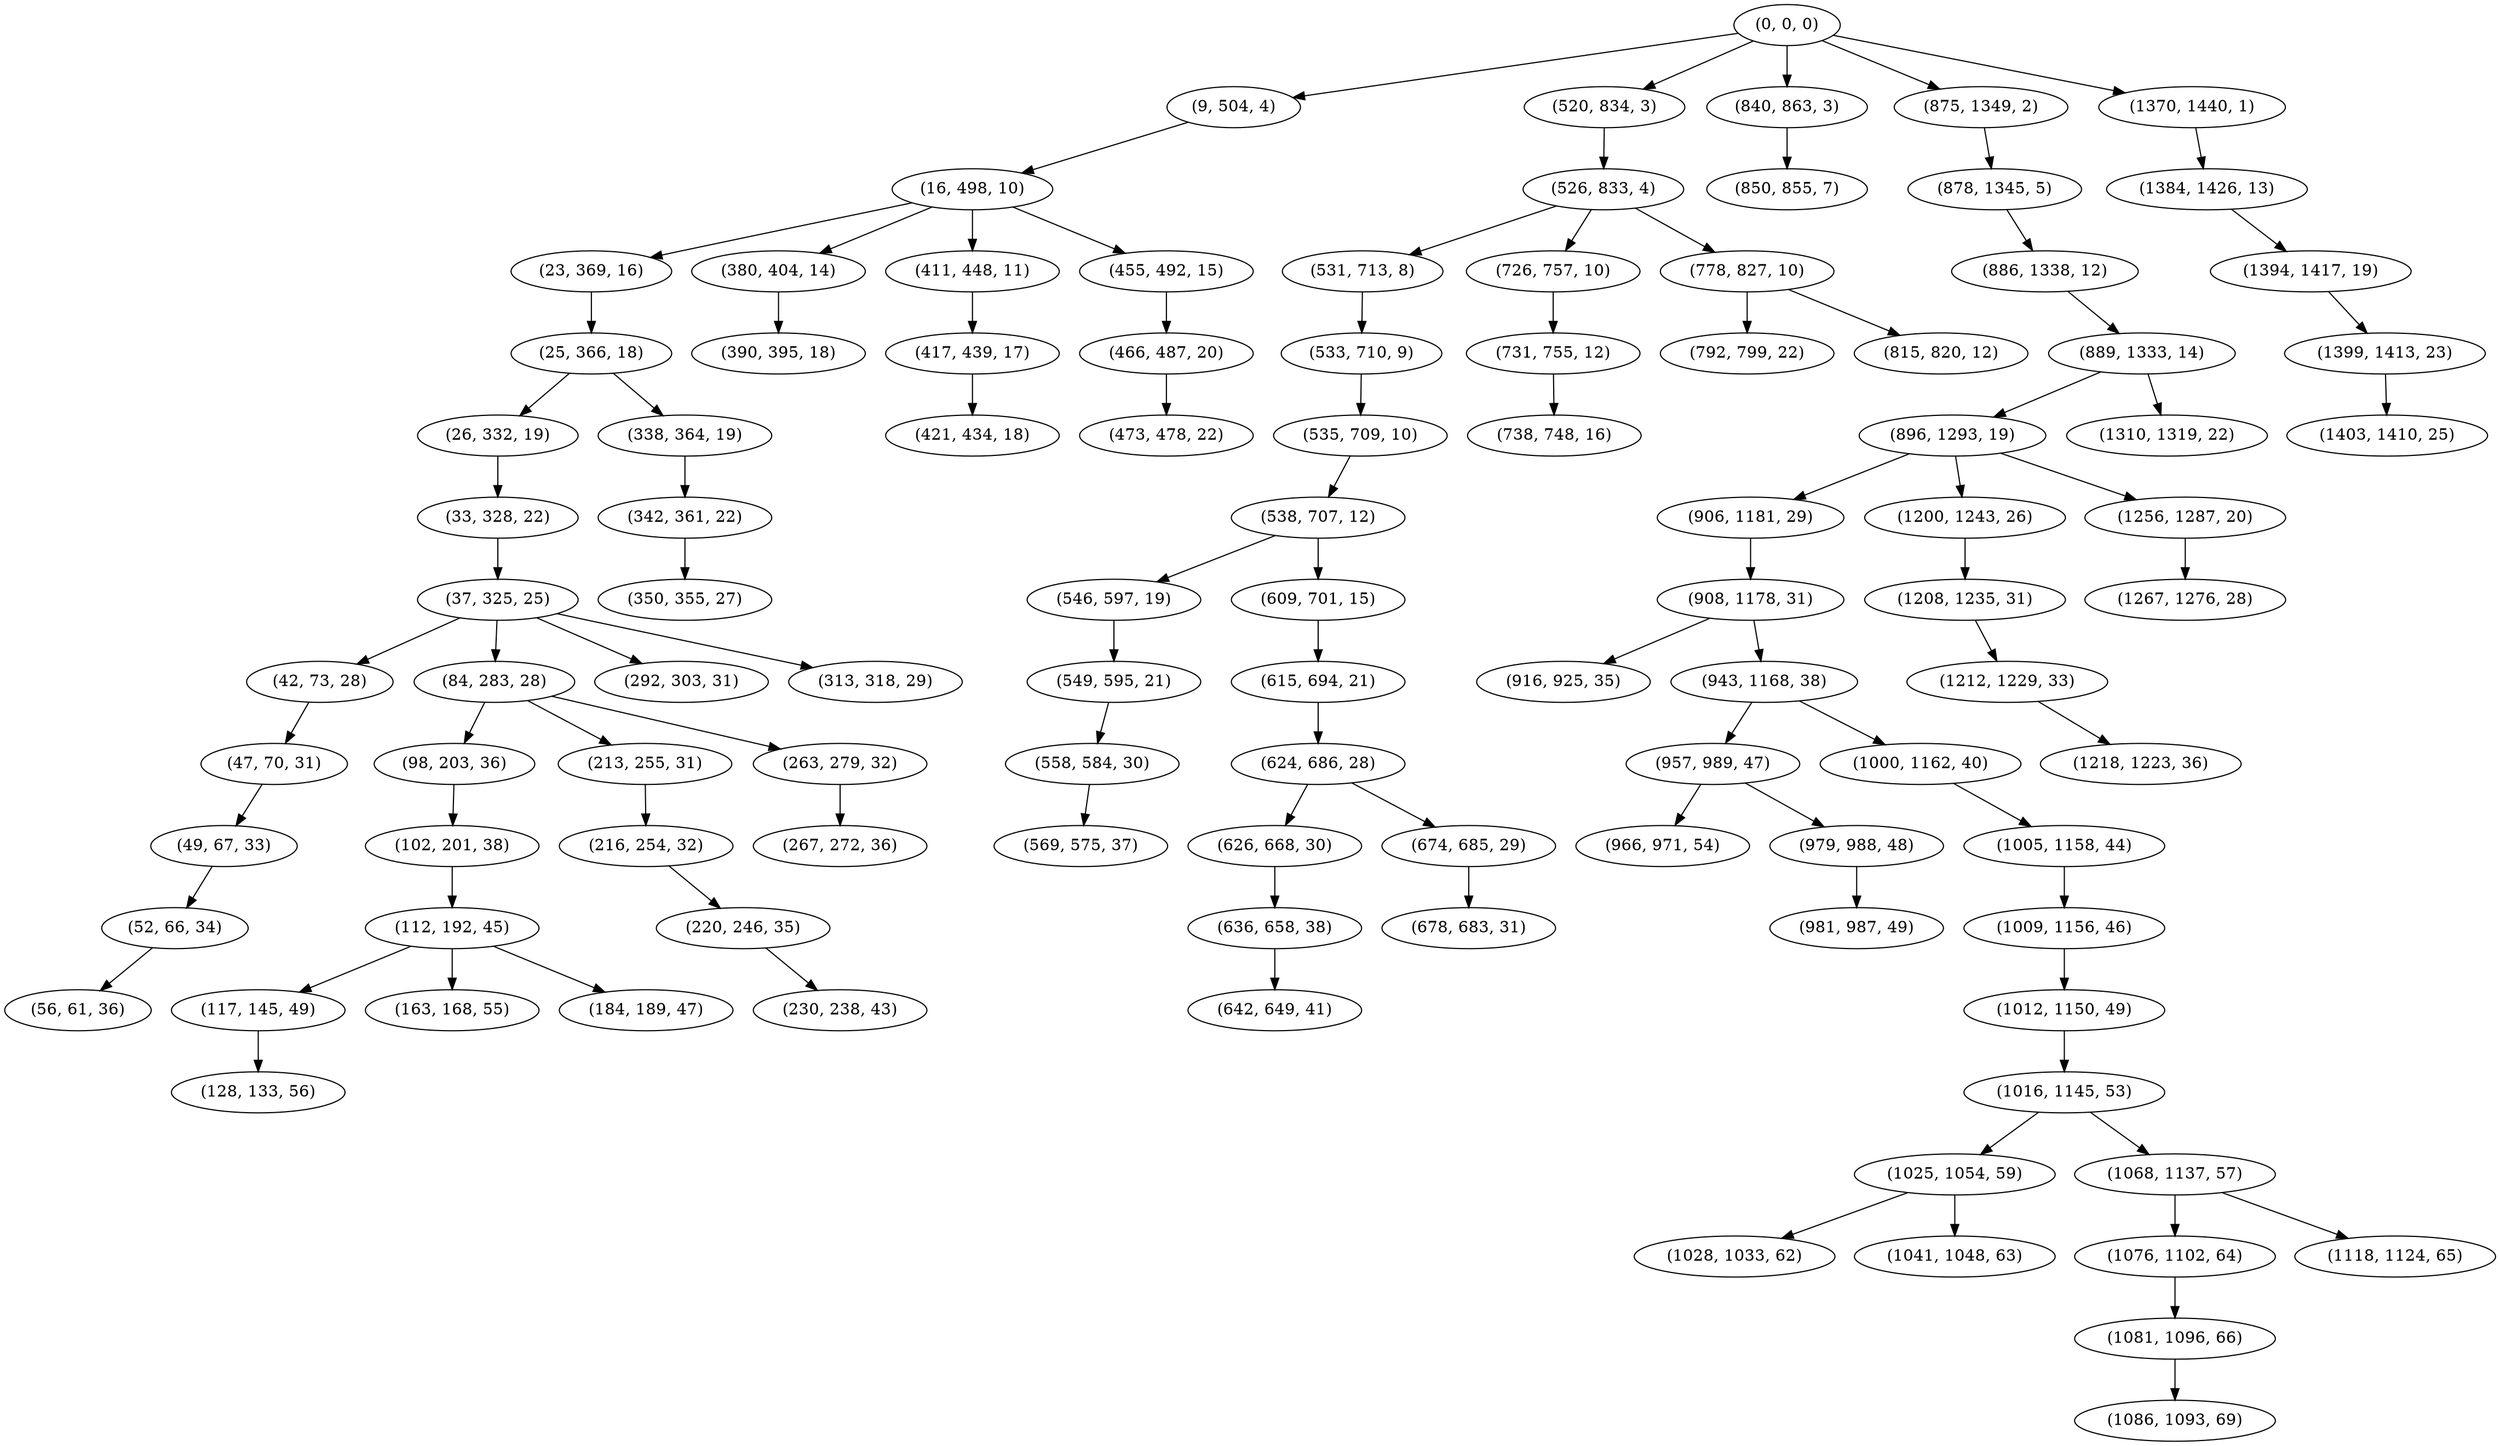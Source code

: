 digraph tree {
    "(0, 0, 0)";
    "(9, 504, 4)";
    "(16, 498, 10)";
    "(23, 369, 16)";
    "(25, 366, 18)";
    "(26, 332, 19)";
    "(33, 328, 22)";
    "(37, 325, 25)";
    "(42, 73, 28)";
    "(47, 70, 31)";
    "(49, 67, 33)";
    "(52, 66, 34)";
    "(56, 61, 36)";
    "(84, 283, 28)";
    "(98, 203, 36)";
    "(102, 201, 38)";
    "(112, 192, 45)";
    "(117, 145, 49)";
    "(128, 133, 56)";
    "(163, 168, 55)";
    "(184, 189, 47)";
    "(213, 255, 31)";
    "(216, 254, 32)";
    "(220, 246, 35)";
    "(230, 238, 43)";
    "(263, 279, 32)";
    "(267, 272, 36)";
    "(292, 303, 31)";
    "(313, 318, 29)";
    "(338, 364, 19)";
    "(342, 361, 22)";
    "(350, 355, 27)";
    "(380, 404, 14)";
    "(390, 395, 18)";
    "(411, 448, 11)";
    "(417, 439, 17)";
    "(421, 434, 18)";
    "(455, 492, 15)";
    "(466, 487, 20)";
    "(473, 478, 22)";
    "(520, 834, 3)";
    "(526, 833, 4)";
    "(531, 713, 8)";
    "(533, 710, 9)";
    "(535, 709, 10)";
    "(538, 707, 12)";
    "(546, 597, 19)";
    "(549, 595, 21)";
    "(558, 584, 30)";
    "(569, 575, 37)";
    "(609, 701, 15)";
    "(615, 694, 21)";
    "(624, 686, 28)";
    "(626, 668, 30)";
    "(636, 658, 38)";
    "(642, 649, 41)";
    "(674, 685, 29)";
    "(678, 683, 31)";
    "(726, 757, 10)";
    "(731, 755, 12)";
    "(738, 748, 16)";
    "(778, 827, 10)";
    "(792, 799, 22)";
    "(815, 820, 12)";
    "(840, 863, 3)";
    "(850, 855, 7)";
    "(875, 1349, 2)";
    "(878, 1345, 5)";
    "(886, 1338, 12)";
    "(889, 1333, 14)";
    "(896, 1293, 19)";
    "(906, 1181, 29)";
    "(908, 1178, 31)";
    "(916, 925, 35)";
    "(943, 1168, 38)";
    "(957, 989, 47)";
    "(966, 971, 54)";
    "(979, 988, 48)";
    "(981, 987, 49)";
    "(1000, 1162, 40)";
    "(1005, 1158, 44)";
    "(1009, 1156, 46)";
    "(1012, 1150, 49)";
    "(1016, 1145, 53)";
    "(1025, 1054, 59)";
    "(1028, 1033, 62)";
    "(1041, 1048, 63)";
    "(1068, 1137, 57)";
    "(1076, 1102, 64)";
    "(1081, 1096, 66)";
    "(1086, 1093, 69)";
    "(1118, 1124, 65)";
    "(1200, 1243, 26)";
    "(1208, 1235, 31)";
    "(1212, 1229, 33)";
    "(1218, 1223, 36)";
    "(1256, 1287, 20)";
    "(1267, 1276, 28)";
    "(1310, 1319, 22)";
    "(1370, 1440, 1)";
    "(1384, 1426, 13)";
    "(1394, 1417, 19)";
    "(1399, 1413, 23)";
    "(1403, 1410, 25)";
    "(0, 0, 0)" -> "(9, 504, 4)";
    "(0, 0, 0)" -> "(520, 834, 3)";
    "(0, 0, 0)" -> "(840, 863, 3)";
    "(0, 0, 0)" -> "(875, 1349, 2)";
    "(0, 0, 0)" -> "(1370, 1440, 1)";
    "(9, 504, 4)" -> "(16, 498, 10)";
    "(16, 498, 10)" -> "(23, 369, 16)";
    "(16, 498, 10)" -> "(380, 404, 14)";
    "(16, 498, 10)" -> "(411, 448, 11)";
    "(16, 498, 10)" -> "(455, 492, 15)";
    "(23, 369, 16)" -> "(25, 366, 18)";
    "(25, 366, 18)" -> "(26, 332, 19)";
    "(25, 366, 18)" -> "(338, 364, 19)";
    "(26, 332, 19)" -> "(33, 328, 22)";
    "(33, 328, 22)" -> "(37, 325, 25)";
    "(37, 325, 25)" -> "(42, 73, 28)";
    "(37, 325, 25)" -> "(84, 283, 28)";
    "(37, 325, 25)" -> "(292, 303, 31)";
    "(37, 325, 25)" -> "(313, 318, 29)";
    "(42, 73, 28)" -> "(47, 70, 31)";
    "(47, 70, 31)" -> "(49, 67, 33)";
    "(49, 67, 33)" -> "(52, 66, 34)";
    "(52, 66, 34)" -> "(56, 61, 36)";
    "(84, 283, 28)" -> "(98, 203, 36)";
    "(84, 283, 28)" -> "(213, 255, 31)";
    "(84, 283, 28)" -> "(263, 279, 32)";
    "(98, 203, 36)" -> "(102, 201, 38)";
    "(102, 201, 38)" -> "(112, 192, 45)";
    "(112, 192, 45)" -> "(117, 145, 49)";
    "(112, 192, 45)" -> "(163, 168, 55)";
    "(112, 192, 45)" -> "(184, 189, 47)";
    "(117, 145, 49)" -> "(128, 133, 56)";
    "(213, 255, 31)" -> "(216, 254, 32)";
    "(216, 254, 32)" -> "(220, 246, 35)";
    "(220, 246, 35)" -> "(230, 238, 43)";
    "(263, 279, 32)" -> "(267, 272, 36)";
    "(338, 364, 19)" -> "(342, 361, 22)";
    "(342, 361, 22)" -> "(350, 355, 27)";
    "(380, 404, 14)" -> "(390, 395, 18)";
    "(411, 448, 11)" -> "(417, 439, 17)";
    "(417, 439, 17)" -> "(421, 434, 18)";
    "(455, 492, 15)" -> "(466, 487, 20)";
    "(466, 487, 20)" -> "(473, 478, 22)";
    "(520, 834, 3)" -> "(526, 833, 4)";
    "(526, 833, 4)" -> "(531, 713, 8)";
    "(526, 833, 4)" -> "(726, 757, 10)";
    "(526, 833, 4)" -> "(778, 827, 10)";
    "(531, 713, 8)" -> "(533, 710, 9)";
    "(533, 710, 9)" -> "(535, 709, 10)";
    "(535, 709, 10)" -> "(538, 707, 12)";
    "(538, 707, 12)" -> "(546, 597, 19)";
    "(538, 707, 12)" -> "(609, 701, 15)";
    "(546, 597, 19)" -> "(549, 595, 21)";
    "(549, 595, 21)" -> "(558, 584, 30)";
    "(558, 584, 30)" -> "(569, 575, 37)";
    "(609, 701, 15)" -> "(615, 694, 21)";
    "(615, 694, 21)" -> "(624, 686, 28)";
    "(624, 686, 28)" -> "(626, 668, 30)";
    "(624, 686, 28)" -> "(674, 685, 29)";
    "(626, 668, 30)" -> "(636, 658, 38)";
    "(636, 658, 38)" -> "(642, 649, 41)";
    "(674, 685, 29)" -> "(678, 683, 31)";
    "(726, 757, 10)" -> "(731, 755, 12)";
    "(731, 755, 12)" -> "(738, 748, 16)";
    "(778, 827, 10)" -> "(792, 799, 22)";
    "(778, 827, 10)" -> "(815, 820, 12)";
    "(840, 863, 3)" -> "(850, 855, 7)";
    "(875, 1349, 2)" -> "(878, 1345, 5)";
    "(878, 1345, 5)" -> "(886, 1338, 12)";
    "(886, 1338, 12)" -> "(889, 1333, 14)";
    "(889, 1333, 14)" -> "(896, 1293, 19)";
    "(889, 1333, 14)" -> "(1310, 1319, 22)";
    "(896, 1293, 19)" -> "(906, 1181, 29)";
    "(896, 1293, 19)" -> "(1200, 1243, 26)";
    "(896, 1293, 19)" -> "(1256, 1287, 20)";
    "(906, 1181, 29)" -> "(908, 1178, 31)";
    "(908, 1178, 31)" -> "(916, 925, 35)";
    "(908, 1178, 31)" -> "(943, 1168, 38)";
    "(943, 1168, 38)" -> "(957, 989, 47)";
    "(943, 1168, 38)" -> "(1000, 1162, 40)";
    "(957, 989, 47)" -> "(966, 971, 54)";
    "(957, 989, 47)" -> "(979, 988, 48)";
    "(979, 988, 48)" -> "(981, 987, 49)";
    "(1000, 1162, 40)" -> "(1005, 1158, 44)";
    "(1005, 1158, 44)" -> "(1009, 1156, 46)";
    "(1009, 1156, 46)" -> "(1012, 1150, 49)";
    "(1012, 1150, 49)" -> "(1016, 1145, 53)";
    "(1016, 1145, 53)" -> "(1025, 1054, 59)";
    "(1016, 1145, 53)" -> "(1068, 1137, 57)";
    "(1025, 1054, 59)" -> "(1028, 1033, 62)";
    "(1025, 1054, 59)" -> "(1041, 1048, 63)";
    "(1068, 1137, 57)" -> "(1076, 1102, 64)";
    "(1068, 1137, 57)" -> "(1118, 1124, 65)";
    "(1076, 1102, 64)" -> "(1081, 1096, 66)";
    "(1081, 1096, 66)" -> "(1086, 1093, 69)";
    "(1200, 1243, 26)" -> "(1208, 1235, 31)";
    "(1208, 1235, 31)" -> "(1212, 1229, 33)";
    "(1212, 1229, 33)" -> "(1218, 1223, 36)";
    "(1256, 1287, 20)" -> "(1267, 1276, 28)";
    "(1370, 1440, 1)" -> "(1384, 1426, 13)";
    "(1384, 1426, 13)" -> "(1394, 1417, 19)";
    "(1394, 1417, 19)" -> "(1399, 1413, 23)";
    "(1399, 1413, 23)" -> "(1403, 1410, 25)";
}
